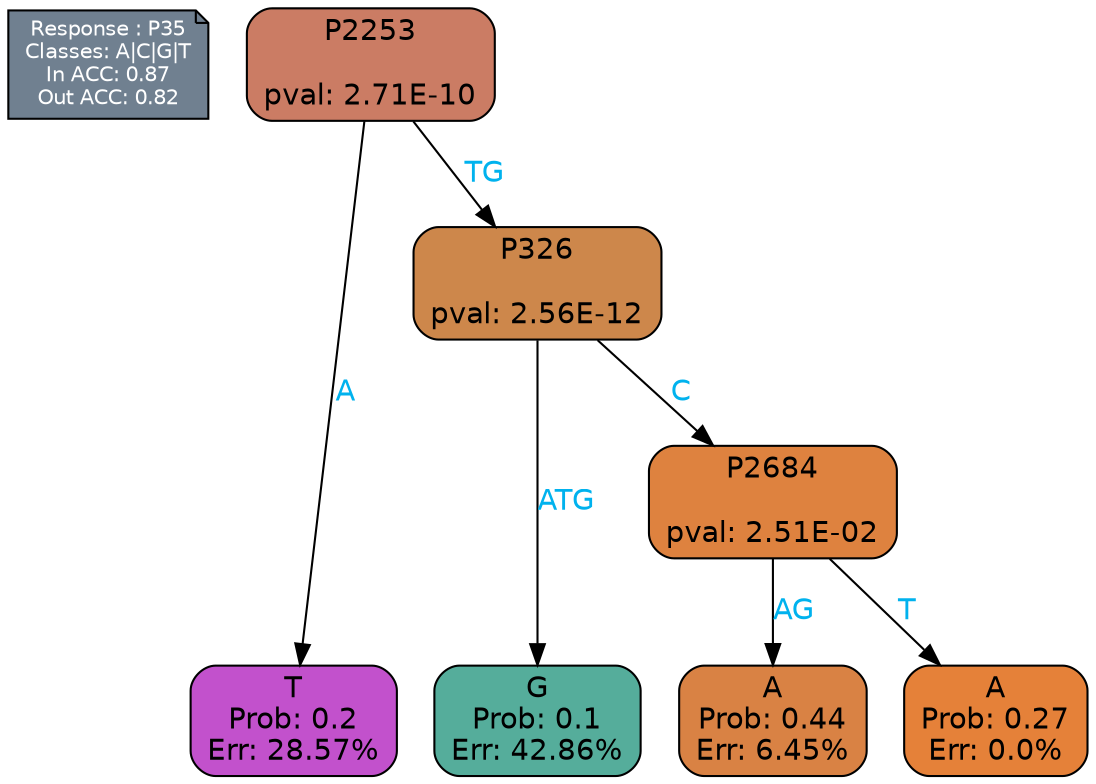 digraph Tree {
node [shape=box, style="filled, rounded", color="black", fontname=helvetica] ;
graph [ranksep=equally, splines=polylines, bgcolor=transparent, dpi=600] ;
edge [fontname=helvetica] ;
LEGEND [label="Response : P35
Classes: A|C|G|T
In ACC: 0.87
Out ACC: 0.82
",shape=note,align=left,style=filled,fillcolor="slategray",fontcolor="white",fontsize=10];1 [label="P2253

pval: 2.71E-10", fillcolor="#cb7c64"] ;
2 [label="T
Prob: 0.2
Err: 28.57%", fillcolor="#c251cc"] ;
3 [label="P326

pval: 2.56E-12", fillcolor="#cd874b"] ;
4 [label="G
Prob: 0.1
Err: 42.86%", fillcolor="#55ad9b"] ;
5 [label="P2684

pval: 2.51E-02", fillcolor="#de823f"] ;
6 [label="A
Prob: 0.44
Err: 6.45%", fillcolor="#d98244"] ;
7 [label="A
Prob: 0.27
Err: 0.0%", fillcolor="#e58139"] ;
1 -> 2 [label="A",fontcolor=deepskyblue2] ;
1 -> 3 [label="TG",fontcolor=deepskyblue2] ;
3 -> 4 [label="ATG",fontcolor=deepskyblue2] ;
3 -> 5 [label="C",fontcolor=deepskyblue2] ;
5 -> 6 [label="AG",fontcolor=deepskyblue2] ;
5 -> 7 [label="T",fontcolor=deepskyblue2] ;
{rank = same; 2;4;6;7;}{rank = same; LEGEND;1;}}
